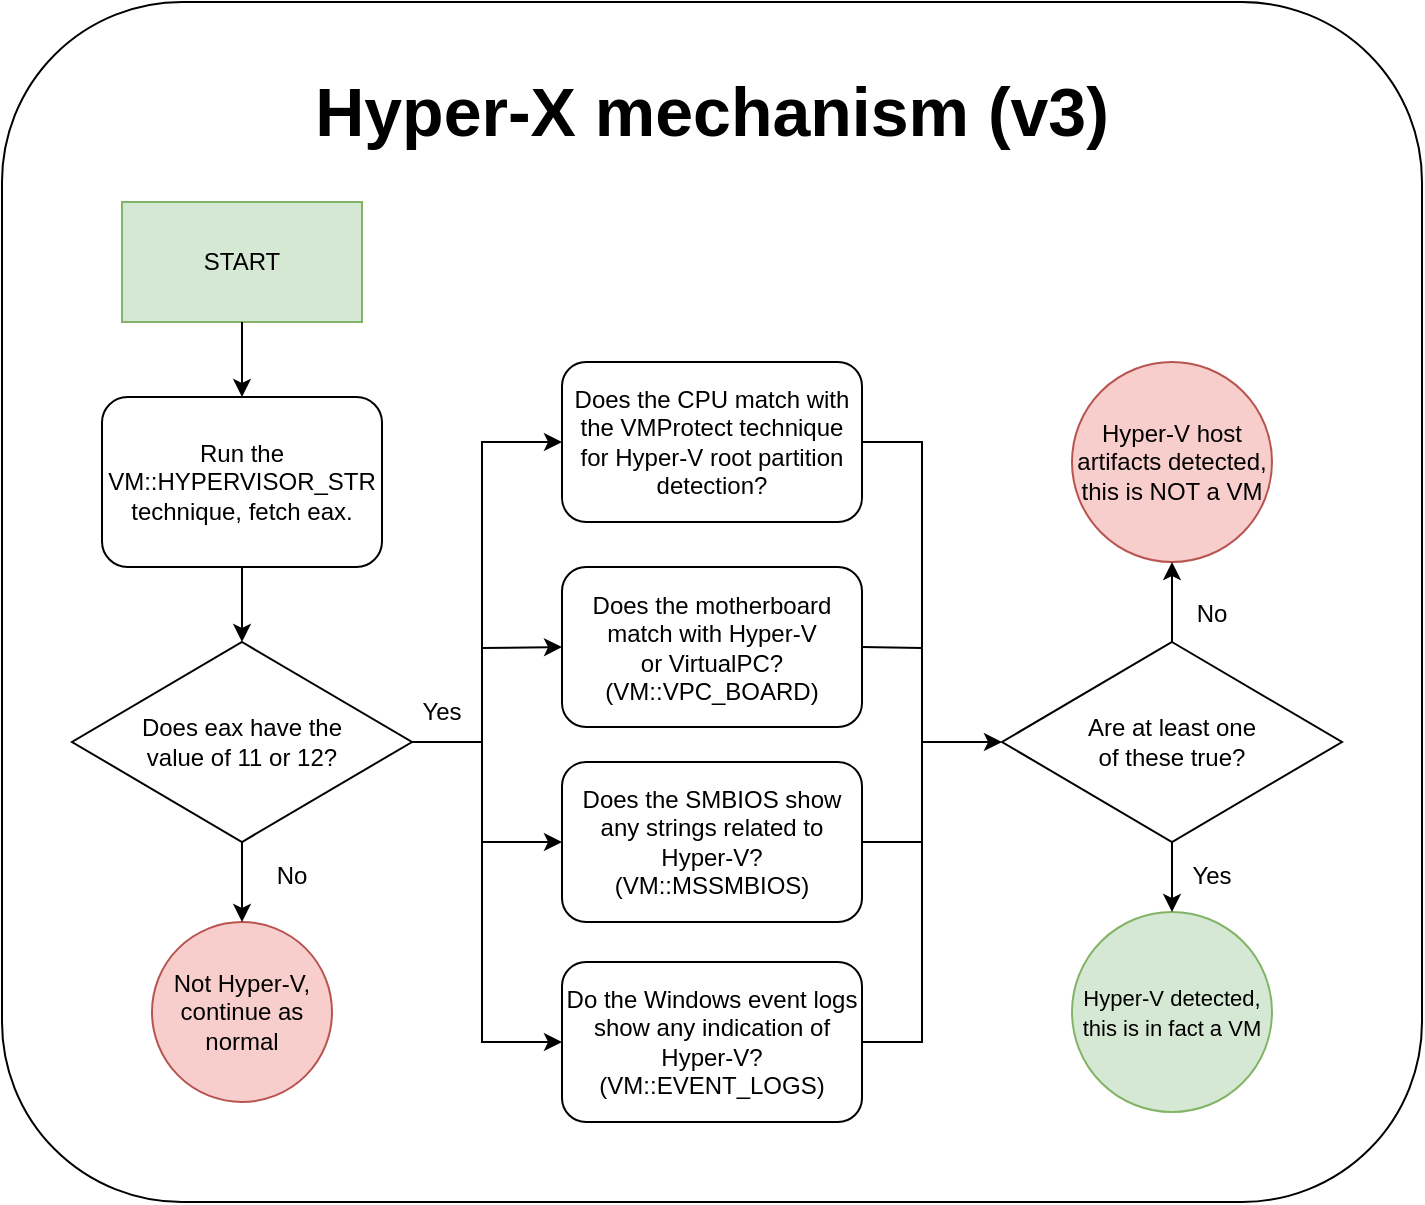 <mxfile version="24.7.17">
  <diagram name="Page-1" id="zGf0Ftu6_07F7baFzf_Y">
    <mxGraphModel dx="1167" dy="860" grid="1" gridSize="10" guides="1" tooltips="1" connect="1" arrows="1" fold="1" page="1" pageScale="1" pageWidth="850" pageHeight="1100" math="0" shadow="0">
      <root>
        <mxCell id="0" />
        <mxCell id="1" parent="0" />
        <mxCell id="x2cThCooTCoZfJnJUzE6-1" value="" style="rounded=1;whiteSpace=wrap;html=1;" parent="1" vertex="1">
          <mxGeometry x="50" y="80" width="710" height="600" as="geometry" />
        </mxCell>
        <mxCell id="x2cThCooTCoZfJnJUzE6-2" value="START" style="rounded=0;whiteSpace=wrap;html=1;fillColor=#d5e8d4;strokeColor=#82b366;" parent="1" vertex="1">
          <mxGeometry x="110" y="180" width="120" height="60" as="geometry" />
        </mxCell>
        <mxCell id="x2cThCooTCoZfJnJUzE6-3" value="&lt;div&gt;Run the VM::HYPERVISOR_STR&lt;/div&gt;&lt;div&gt;technique, fetch eax.&lt;br&gt;&lt;/div&gt;" style="rounded=1;whiteSpace=wrap;html=1;" parent="1" vertex="1">
          <mxGeometry x="100" y="277.5" width="140" height="85" as="geometry" />
        </mxCell>
        <mxCell id="x2cThCooTCoZfJnJUzE6-8" value="Hyper-X mechanism (v3)" style="text;html=1;align=center;verticalAlign=middle;whiteSpace=wrap;rounded=0;fontSize=34;fontStyle=1" parent="1" vertex="1">
          <mxGeometry x="205" y="120" width="400" height="30" as="geometry" />
        </mxCell>
        <mxCell id="x2cThCooTCoZfJnJUzE6-10" value="Not Hyper-V, continue as normal" style="ellipse;whiteSpace=wrap;html=1;aspect=fixed;fillColor=#f8cecc;strokeColor=#b85450;" parent="1" vertex="1">
          <mxGeometry x="125" y="540" width="90" height="90" as="geometry" />
        </mxCell>
        <mxCell id="x2cThCooTCoZfJnJUzE6-23" value="Does the SMBIOS show any strings related to Hyper-V?&lt;br&gt;(VM::MSSMBIOS)" style="rounded=1;whiteSpace=wrap;html=1;" parent="1" vertex="1">
          <mxGeometry x="330" y="460" width="150" height="80" as="geometry" />
        </mxCell>
        <mxCell id="x2cThCooTCoZfJnJUzE6-24" value="Does the motherboard match with Hyper-V&lt;br&gt;or VirtualPC?&lt;br&gt;(VM::VPC_BOARD)" style="rounded=1;whiteSpace=wrap;html=1;" parent="1" vertex="1">
          <mxGeometry x="330" y="362.5" width="150" height="80" as="geometry" />
        </mxCell>
        <mxCell id="x2cThCooTCoZfJnJUzE6-32" value="&lt;font style=&quot;font-size: 11px;&quot;&gt;Hyper-V detected, this is in fact a VM&lt;/font&gt;" style="ellipse;whiteSpace=wrap;html=1;aspect=fixed;fillColor=#d5e8d4;strokeColor=#82b366;" parent="1" vertex="1">
          <mxGeometry x="585" y="535" width="100" height="100" as="geometry" />
        </mxCell>
        <mxCell id="x2cThCooTCoZfJnJUzE6-33" value="Hyper-V host artifacts detected, this is NOT a VM" style="ellipse;whiteSpace=wrap;html=1;aspect=fixed;fillColor=#f8cecc;strokeColor=#b85450;" parent="1" vertex="1">
          <mxGeometry x="585" y="260" width="100" height="100" as="geometry" />
        </mxCell>
        <mxCell id="x2cThCooTCoZfJnJUzE6-38" value="" style="endArrow=classic;html=1;rounded=0;entryX=0.5;entryY=0;entryDx=0;entryDy=0;exitX=0.5;exitY=1;exitDx=0;exitDy=0;" parent="1" source="mEdIK6QNIQfA6IXG1Q04-20" target="x2cThCooTCoZfJnJUzE6-32" edge="1">
          <mxGeometry width="50" height="50" relative="1" as="geometry">
            <mxPoint x="1245" y="440" as="sourcePoint" />
            <mxPoint x="740" y="390" as="targetPoint" />
          </mxGeometry>
        </mxCell>
        <mxCell id="x2cThCooTCoZfJnJUzE6-40" value="" style="endArrow=classic;html=1;rounded=0;entryX=0.5;entryY=1;entryDx=0;entryDy=0;exitX=0.5;exitY=0;exitDx=0;exitDy=0;" parent="1" source="mEdIK6QNIQfA6IXG1Q04-20" target="x2cThCooTCoZfJnJUzE6-33" edge="1">
          <mxGeometry width="50" height="50" relative="1" as="geometry">
            <mxPoint x="1245" y="350" as="sourcePoint" />
            <mxPoint x="740" y="390" as="targetPoint" />
          </mxGeometry>
        </mxCell>
        <mxCell id="4PM8ViUepl_GfYZcxHRn-10" value="Does the CPU match with the VMProtect technique for Hyper-V root partition detection?" style="rounded=1;whiteSpace=wrap;html=1;" parent="1" vertex="1">
          <mxGeometry x="330" y="260" width="150" height="80" as="geometry" />
        </mxCell>
        <mxCell id="4PM8ViUepl_GfYZcxHRn-22" value="" style="endArrow=classic;html=1;rounded=0;exitX=0.5;exitY=1;exitDx=0;exitDy=0;entryX=0.5;entryY=0;entryDx=0;entryDy=0;" parent="1" source="x2cThCooTCoZfJnJUzE6-2" target="x2cThCooTCoZfJnJUzE6-3" edge="1">
          <mxGeometry width="50" height="50" relative="1" as="geometry">
            <mxPoint x="380" y="500" as="sourcePoint" />
            <mxPoint x="170" y="265" as="targetPoint" />
          </mxGeometry>
        </mxCell>
        <mxCell id="mEdIK6QNIQfA6IXG1Q04-6" value="Does eax have the &lt;br&gt;value of 11 or 12?" style="rhombus;whiteSpace=wrap;html=1;" parent="1" vertex="1">
          <mxGeometry x="85" y="400" width="170" height="100" as="geometry" />
        </mxCell>
        <mxCell id="mEdIK6QNIQfA6IXG1Q04-7" value="" style="endArrow=classic;html=1;rounded=0;exitX=0.5;exitY=1;exitDx=0;exitDy=0;entryX=0.5;entryY=0;entryDx=0;entryDy=0;" parent="1" source="x2cThCooTCoZfJnJUzE6-3" target="mEdIK6QNIQfA6IXG1Q04-6" edge="1">
          <mxGeometry width="50" height="50" relative="1" as="geometry">
            <mxPoint x="380" y="500" as="sourcePoint" />
            <mxPoint x="430" y="450" as="targetPoint" />
          </mxGeometry>
        </mxCell>
        <mxCell id="mEdIK6QNIQfA6IXG1Q04-16" value="Do the Windows event logs show any indication of Hyper-V?&lt;br&gt;(VM::EVENT_LOGS)" style="rounded=1;whiteSpace=wrap;html=1;" parent="1" vertex="1">
          <mxGeometry x="330" y="560" width="150" height="80" as="geometry" />
        </mxCell>
        <mxCell id="mEdIK6QNIQfA6IXG1Q04-20" value="Are at least one &lt;br&gt;of these true?" style="rhombus;whiteSpace=wrap;html=1;" parent="1" vertex="1">
          <mxGeometry x="550" y="400" width="170" height="100" as="geometry" />
        </mxCell>
        <mxCell id="mEdIK6QNIQfA6IXG1Q04-29" value="No" style="text;html=1;align=center;verticalAlign=middle;whiteSpace=wrap;rounded=0;" parent="1" vertex="1">
          <mxGeometry x="165" y="502" width="60" height="30" as="geometry" />
        </mxCell>
        <mxCell id="mEdIK6QNIQfA6IXG1Q04-30" value="No" style="text;html=1;align=center;verticalAlign=middle;whiteSpace=wrap;rounded=0;" parent="1" vertex="1">
          <mxGeometry x="625" y="370.5" width="60" height="30" as="geometry" />
        </mxCell>
        <mxCell id="mEdIK6QNIQfA6IXG1Q04-32" value="Yes" style="text;html=1;align=center;verticalAlign=middle;whiteSpace=wrap;rounded=0;" parent="1" vertex="1">
          <mxGeometry x="625" y="502" width="60" height="30" as="geometry" />
        </mxCell>
        <mxCell id="mEdIK6QNIQfA6IXG1Q04-33" value="Yes" style="text;html=1;align=center;verticalAlign=middle;whiteSpace=wrap;rounded=0;" parent="1" vertex="1">
          <mxGeometry x="240" y="420" width="60" height="30" as="geometry" />
        </mxCell>
        <mxCell id="mEdIK6QNIQfA6IXG1Q04-37" value="" style="endArrow=classic;html=1;rounded=0;exitX=0.5;exitY=1;exitDx=0;exitDy=0;entryX=0.5;entryY=0;entryDx=0;entryDy=0;" parent="1" source="mEdIK6QNIQfA6IXG1Q04-6" target="x2cThCooTCoZfJnJUzE6-10" edge="1">
          <mxGeometry width="50" height="50" relative="1" as="geometry">
            <mxPoint x="410" y="490" as="sourcePoint" />
            <mxPoint x="460" y="440" as="targetPoint" />
          </mxGeometry>
        </mxCell>
        <mxCell id="3IsLGjAELvZnN1pZ9IzM-2" value="" style="endArrow=classic;html=1;rounded=0;exitX=1;exitY=0.5;exitDx=0;exitDy=0;entryX=0;entryY=0.5;entryDx=0;entryDy=0;" edge="1" parent="1" source="mEdIK6QNIQfA6IXG1Q04-6" target="4PM8ViUepl_GfYZcxHRn-10">
          <mxGeometry width="50" height="50" relative="1" as="geometry">
            <mxPoint x="500" y="410" as="sourcePoint" />
            <mxPoint x="550" y="360" as="targetPoint" />
            <Array as="points">
              <mxPoint x="290" y="450" />
              <mxPoint x="290" y="300" />
            </Array>
          </mxGeometry>
        </mxCell>
        <mxCell id="3IsLGjAELvZnN1pZ9IzM-3" value="" style="endArrow=classic;html=1;rounded=0;entryX=0;entryY=0.5;entryDx=0;entryDy=0;" edge="1" parent="1" target="x2cThCooTCoZfJnJUzE6-24">
          <mxGeometry width="50" height="50" relative="1" as="geometry">
            <mxPoint x="290" y="403" as="sourcePoint" />
            <mxPoint x="550" y="360" as="targetPoint" />
          </mxGeometry>
        </mxCell>
        <mxCell id="3IsLGjAELvZnN1pZ9IzM-5" value="" style="endArrow=classic;html=1;rounded=0;entryX=0;entryY=0.5;entryDx=0;entryDy=0;" edge="1" parent="1" target="mEdIK6QNIQfA6IXG1Q04-16">
          <mxGeometry width="50" height="50" relative="1" as="geometry">
            <mxPoint x="290" y="450" as="sourcePoint" />
            <mxPoint x="550" y="360" as="targetPoint" />
            <Array as="points">
              <mxPoint x="290" y="600" />
            </Array>
          </mxGeometry>
        </mxCell>
        <mxCell id="3IsLGjAELvZnN1pZ9IzM-6" value="" style="endArrow=classic;html=1;rounded=0;entryX=0;entryY=0.5;entryDx=0;entryDy=0;" edge="1" parent="1" target="x2cThCooTCoZfJnJUzE6-23">
          <mxGeometry width="50" height="50" relative="1" as="geometry">
            <mxPoint x="290" y="500" as="sourcePoint" />
            <mxPoint x="550" y="360" as="targetPoint" />
          </mxGeometry>
        </mxCell>
        <mxCell id="3IsLGjAELvZnN1pZ9IzM-7" value="" style="endArrow=classic;html=1;rounded=0;exitX=1;exitY=0.5;exitDx=0;exitDy=0;entryX=0;entryY=0.5;entryDx=0;entryDy=0;" edge="1" parent="1" source="4PM8ViUepl_GfYZcxHRn-10" target="mEdIK6QNIQfA6IXG1Q04-20">
          <mxGeometry width="50" height="50" relative="1" as="geometry">
            <mxPoint x="500" y="410" as="sourcePoint" />
            <mxPoint x="550" y="360" as="targetPoint" />
            <Array as="points">
              <mxPoint x="510" y="300" />
              <mxPoint x="510" y="450" />
            </Array>
          </mxGeometry>
        </mxCell>
        <mxCell id="3IsLGjAELvZnN1pZ9IzM-8" value="" style="endArrow=none;html=1;rounded=0;entryX=1;entryY=0.5;entryDx=0;entryDy=0;" edge="1" parent="1" target="x2cThCooTCoZfJnJUzE6-24">
          <mxGeometry width="50" height="50" relative="1" as="geometry">
            <mxPoint x="510" y="403" as="sourcePoint" />
            <mxPoint x="550" y="360" as="targetPoint" />
          </mxGeometry>
        </mxCell>
        <mxCell id="3IsLGjAELvZnN1pZ9IzM-10" value="" style="endArrow=none;html=1;rounded=0;exitX=1;exitY=0.5;exitDx=0;exitDy=0;" edge="1" parent="1" source="mEdIK6QNIQfA6IXG1Q04-16">
          <mxGeometry width="50" height="50" relative="1" as="geometry">
            <mxPoint x="370" y="410" as="sourcePoint" />
            <mxPoint x="510" y="450" as="targetPoint" />
            <Array as="points">
              <mxPoint x="510" y="600" />
            </Array>
          </mxGeometry>
        </mxCell>
        <mxCell id="3IsLGjAELvZnN1pZ9IzM-12" value="" style="endArrow=none;html=1;rounded=0;exitX=1;exitY=0.5;exitDx=0;exitDy=0;" edge="1" parent="1" source="x2cThCooTCoZfJnJUzE6-23">
          <mxGeometry width="50" height="50" relative="1" as="geometry">
            <mxPoint x="700" y="410" as="sourcePoint" />
            <mxPoint x="510" y="500" as="targetPoint" />
          </mxGeometry>
        </mxCell>
      </root>
    </mxGraphModel>
  </diagram>
</mxfile>
